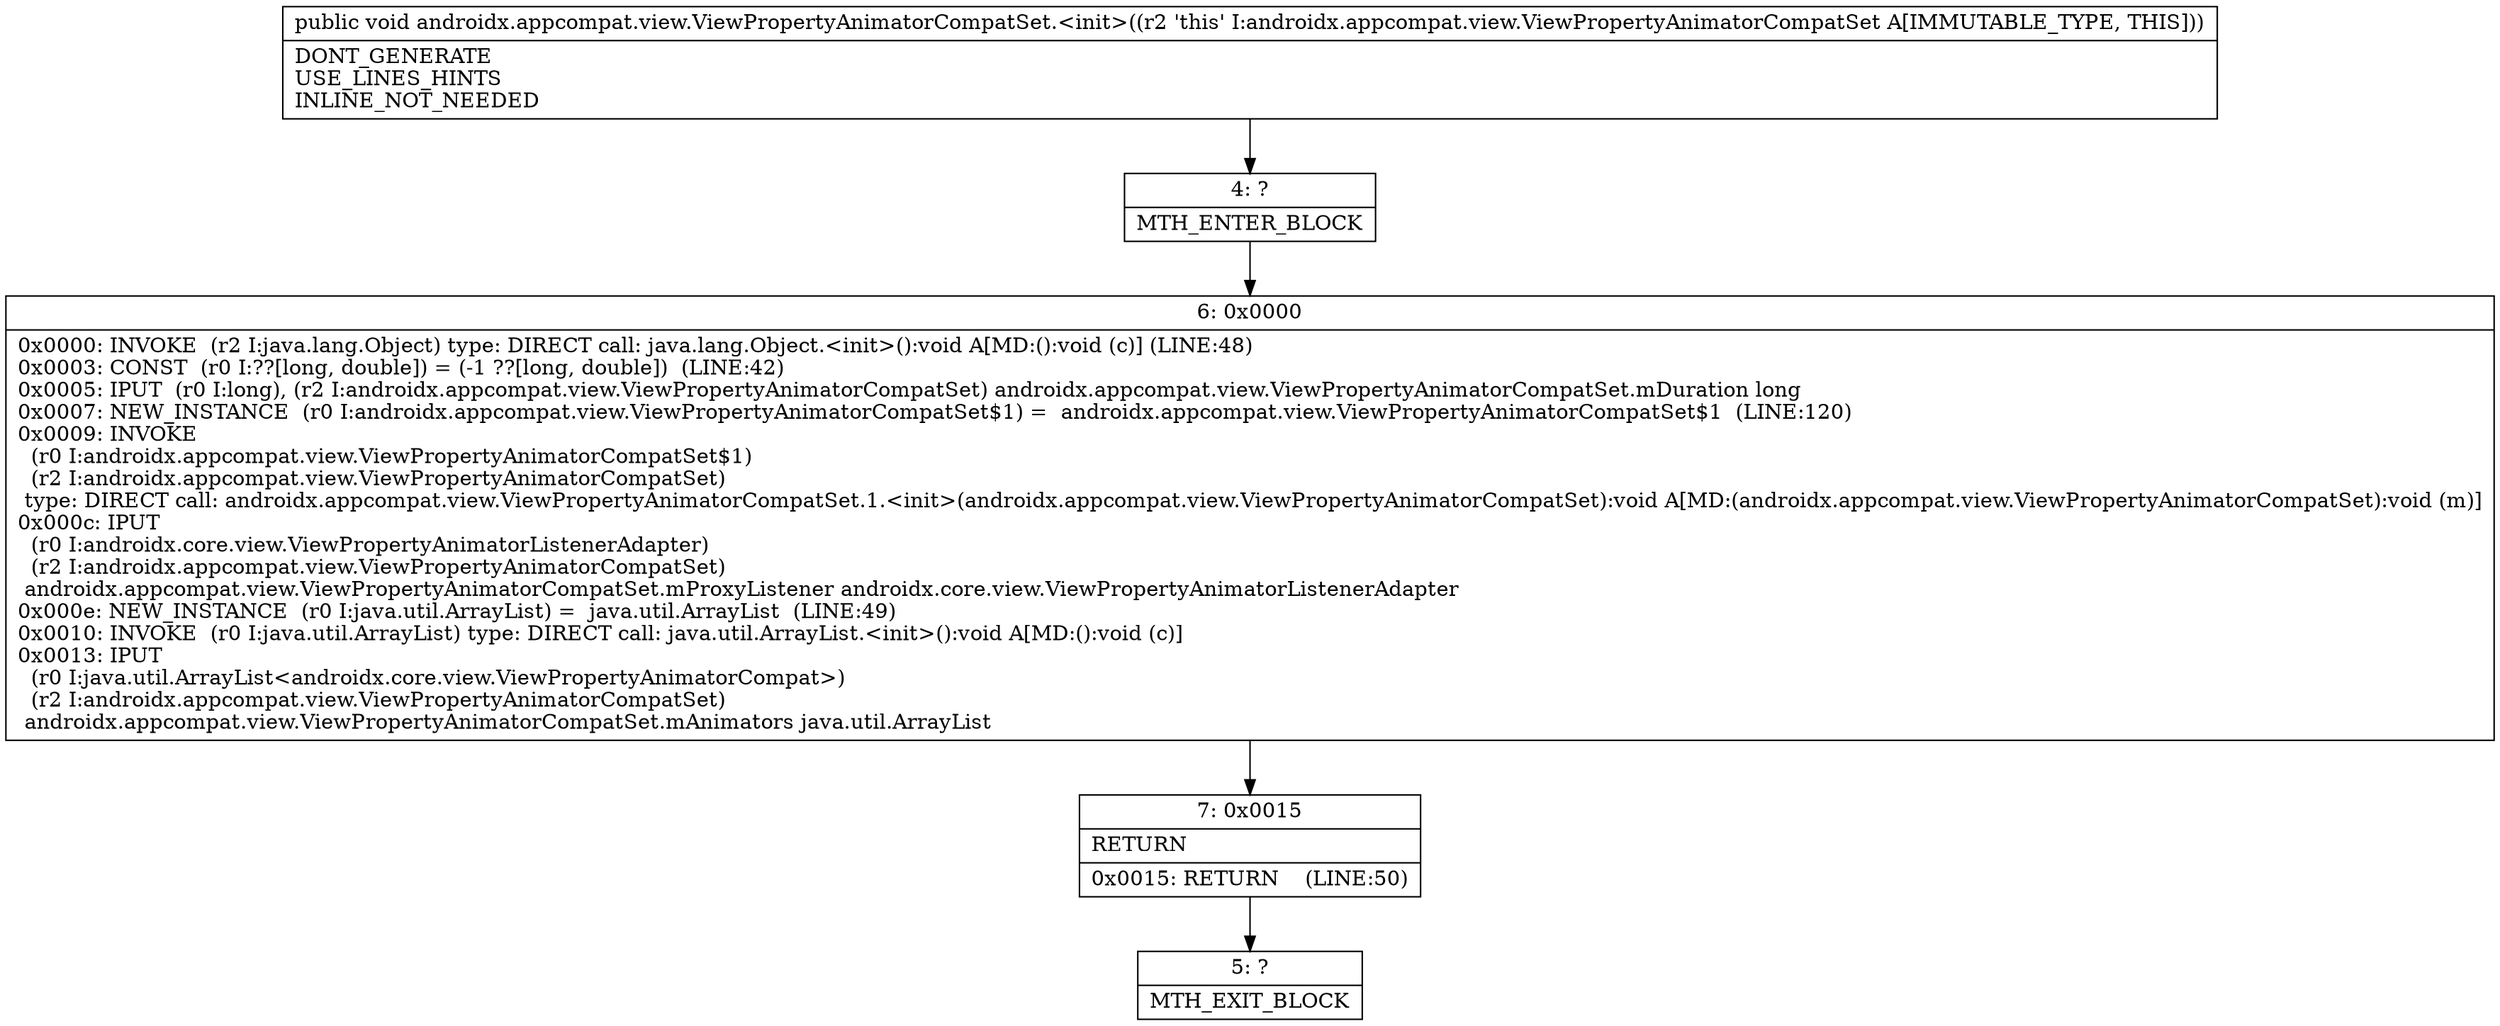 digraph "CFG forandroidx.appcompat.view.ViewPropertyAnimatorCompatSet.\<init\>()V" {
Node_4 [shape=record,label="{4\:\ ?|MTH_ENTER_BLOCK\l}"];
Node_6 [shape=record,label="{6\:\ 0x0000|0x0000: INVOKE  (r2 I:java.lang.Object) type: DIRECT call: java.lang.Object.\<init\>():void A[MD:():void (c)] (LINE:48)\l0x0003: CONST  (r0 I:??[long, double]) = (\-1 ??[long, double])  (LINE:42)\l0x0005: IPUT  (r0 I:long), (r2 I:androidx.appcompat.view.ViewPropertyAnimatorCompatSet) androidx.appcompat.view.ViewPropertyAnimatorCompatSet.mDuration long \l0x0007: NEW_INSTANCE  (r0 I:androidx.appcompat.view.ViewPropertyAnimatorCompatSet$1) =  androidx.appcompat.view.ViewPropertyAnimatorCompatSet$1  (LINE:120)\l0x0009: INVOKE  \l  (r0 I:androidx.appcompat.view.ViewPropertyAnimatorCompatSet$1)\l  (r2 I:androidx.appcompat.view.ViewPropertyAnimatorCompatSet)\l type: DIRECT call: androidx.appcompat.view.ViewPropertyAnimatorCompatSet.1.\<init\>(androidx.appcompat.view.ViewPropertyAnimatorCompatSet):void A[MD:(androidx.appcompat.view.ViewPropertyAnimatorCompatSet):void (m)]\l0x000c: IPUT  \l  (r0 I:androidx.core.view.ViewPropertyAnimatorListenerAdapter)\l  (r2 I:androidx.appcompat.view.ViewPropertyAnimatorCompatSet)\l androidx.appcompat.view.ViewPropertyAnimatorCompatSet.mProxyListener androidx.core.view.ViewPropertyAnimatorListenerAdapter \l0x000e: NEW_INSTANCE  (r0 I:java.util.ArrayList) =  java.util.ArrayList  (LINE:49)\l0x0010: INVOKE  (r0 I:java.util.ArrayList) type: DIRECT call: java.util.ArrayList.\<init\>():void A[MD:():void (c)]\l0x0013: IPUT  \l  (r0 I:java.util.ArrayList\<androidx.core.view.ViewPropertyAnimatorCompat\>)\l  (r2 I:androidx.appcompat.view.ViewPropertyAnimatorCompatSet)\l androidx.appcompat.view.ViewPropertyAnimatorCompatSet.mAnimators java.util.ArrayList \l}"];
Node_7 [shape=record,label="{7\:\ 0x0015|RETURN\l|0x0015: RETURN    (LINE:50)\l}"];
Node_5 [shape=record,label="{5\:\ ?|MTH_EXIT_BLOCK\l}"];
MethodNode[shape=record,label="{public void androidx.appcompat.view.ViewPropertyAnimatorCompatSet.\<init\>((r2 'this' I:androidx.appcompat.view.ViewPropertyAnimatorCompatSet A[IMMUTABLE_TYPE, THIS]))  | DONT_GENERATE\lUSE_LINES_HINTS\lINLINE_NOT_NEEDED\l}"];
MethodNode -> Node_4;Node_4 -> Node_6;
Node_6 -> Node_7;
Node_7 -> Node_5;
}

